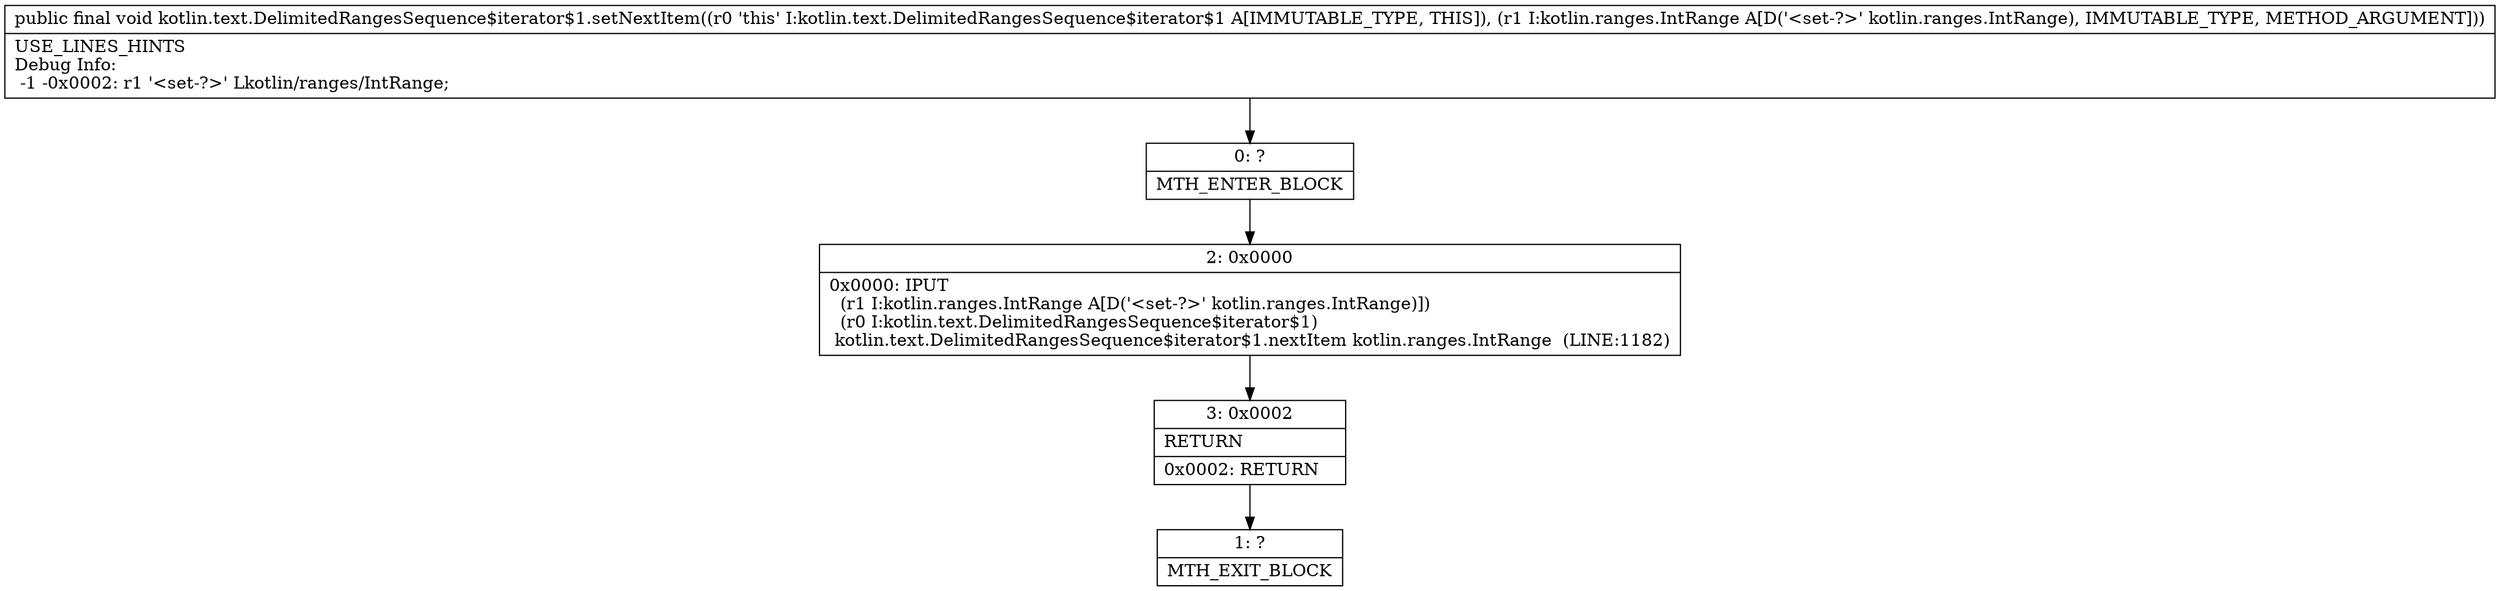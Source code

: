 digraph "CFG forkotlin.text.DelimitedRangesSequence$iterator$1.setNextItem(Lkotlin\/ranges\/IntRange;)V" {
Node_0 [shape=record,label="{0\:\ ?|MTH_ENTER_BLOCK\l}"];
Node_2 [shape=record,label="{2\:\ 0x0000|0x0000: IPUT  \l  (r1 I:kotlin.ranges.IntRange A[D('\<set\-?\>' kotlin.ranges.IntRange)])\l  (r0 I:kotlin.text.DelimitedRangesSequence$iterator$1)\l kotlin.text.DelimitedRangesSequence$iterator$1.nextItem kotlin.ranges.IntRange  (LINE:1182)\l}"];
Node_3 [shape=record,label="{3\:\ 0x0002|RETURN\l|0x0002: RETURN   \l}"];
Node_1 [shape=record,label="{1\:\ ?|MTH_EXIT_BLOCK\l}"];
MethodNode[shape=record,label="{public final void kotlin.text.DelimitedRangesSequence$iterator$1.setNextItem((r0 'this' I:kotlin.text.DelimitedRangesSequence$iterator$1 A[IMMUTABLE_TYPE, THIS]), (r1 I:kotlin.ranges.IntRange A[D('\<set\-?\>' kotlin.ranges.IntRange), IMMUTABLE_TYPE, METHOD_ARGUMENT]))  | USE_LINES_HINTS\lDebug Info:\l  \-1 \-0x0002: r1 '\<set\-?\>' Lkotlin\/ranges\/IntRange;\l}"];
MethodNode -> Node_0;Node_0 -> Node_2;
Node_2 -> Node_3;
Node_3 -> Node_1;
}

